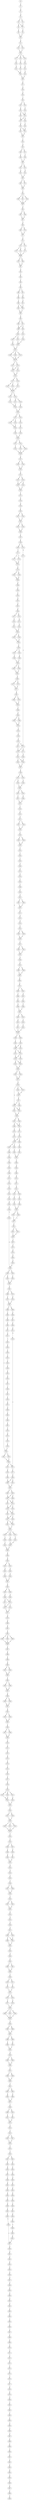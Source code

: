 strict digraph  {
	S0 -> S1 [ label = C ];
	S1 -> S2 [ label = A ];
	S2 -> S3 [ label = G ];
	S3 -> S4 [ label = C ];
	S3 -> S5 [ label = T ];
	S4 -> S6 [ label = A ];
	S4 -> S7 [ label = C ];
	S5 -> S7 [ label = C ];
	S6 -> S8 [ label = C ];
	S7 -> S9 [ label = A ];
	S8 -> S10 [ label = T ];
	S9 -> S10 [ label = T ];
	S10 -> S11 [ label = G ];
	S11 -> S12 [ label = C ];
	S11 -> S13 [ label = T ];
	S12 -> S14 [ label = T ];
	S13 -> S14 [ label = T ];
	S14 -> S15 [ label = C ];
	S14 -> S16 [ label = G ];
	S14 -> S17 [ label = T ];
	S15 -> S18 [ label = T ];
	S16 -> S19 [ label = A ];
	S17 -> S20 [ label = C ];
	S18 -> S21 [ label = C ];
	S19 -> S22 [ label = G ];
	S20 -> S23 [ label = A ];
	S21 -> S24 [ label = C ];
	S22 -> S25 [ label = A ];
	S23 -> S24 [ label = C ];
	S24 -> S26 [ label = A ];
	S25 -> S26 [ label = A ];
	S26 -> S27 [ label = A ];
	S27 -> S28 [ label = A ];
	S28 -> S29 [ label = G ];
	S29 -> S30 [ label = C ];
	S30 -> S31 [ label = C ];
	S30 -> S32 [ label = T ];
	S31 -> S33 [ label = A ];
	S32 -> S34 [ label = C ];
	S33 -> S35 [ label = A ];
	S33 -> S36 [ label = G ];
	S34 -> S35 [ label = A ];
	S35 -> S37 [ label = G ];
	S35 -> S38 [ label = A ];
	S36 -> S37 [ label = G ];
	S37 -> S39 [ label = A ];
	S38 -> S40 [ label = C ];
	S39 -> S41 [ label = A ];
	S39 -> S42 [ label = G ];
	S40 -> S41 [ label = A ];
	S41 -> S43 [ label = G ];
	S42 -> S43 [ label = G ];
	S43 -> S44 [ label = T ];
	S44 -> S45 [ label = A ];
	S45 -> S46 [ label = C ];
	S45 -> S47 [ label = T ];
	S46 -> S48 [ label = C ];
	S47 -> S49 [ label = T ];
	S48 -> S50 [ label = T ];
	S49 -> S50 [ label = T ];
	S50 -> S51 [ label = C ];
	S50 -> S52 [ label = G ];
	S51 -> S53 [ label = A ];
	S52 -> S54 [ label = G ];
	S53 -> S55 [ label = T ];
	S54 -> S55 [ label = T ];
	S55 -> S56 [ label = T ];
	S55 -> S57 [ label = G ];
	S56 -> S58 [ label = G ];
	S57 -> S58 [ label = G ];
	S58 -> S59 [ label = C ];
	S59 -> S60 [ label = T ];
	S59 -> S61 [ label = C ];
	S59 -> S62 [ label = A ];
	S60 -> S63 [ label = C ];
	S61 -> S63 [ label = C ];
	S62 -> S63 [ label = C ];
	S63 -> S64 [ label = G ];
	S64 -> S65 [ label = T ];
	S64 -> S66 [ label = A ];
	S65 -> S67 [ label = G ];
	S66 -> S67 [ label = G ];
	S67 -> S68 [ label = G ];
	S68 -> S69 [ label = C ];
	S68 -> S70 [ label = G ];
	S69 -> S71 [ label = A ];
	S70 -> S71 [ label = A ];
	S71 -> S72 [ label = A ];
	S72 -> S73 [ label = G ];
	S72 -> S74 [ label = A ];
	S73 -> S75 [ label = T ];
	S73 -> S76 [ label = G ];
	S74 -> S77 [ label = C ];
	S75 -> S78 [ label = T ];
	S76 -> S78 [ label = T ];
	S77 -> S78 [ label = T ];
	S78 -> S79 [ label = G ];
	S78 -> S80 [ label = A ];
	S79 -> S81 [ label = G ];
	S80 -> S81 [ label = G ];
	S81 -> S82 [ label = A ];
	S82 -> S83 [ label = C ];
	S83 -> S84 [ label = T ];
	S84 -> S85 [ label = G ];
	S85 -> S86 [ label = G ];
	S85 -> S87 [ label = C ];
	S86 -> S88 [ label = G ];
	S87 -> S89 [ label = A ];
	S88 -> S90 [ label = C ];
	S89 -> S91 [ label = G ];
	S90 -> S92 [ label = T ];
	S90 -> S93 [ label = C ];
	S91 -> S92 [ label = T ];
	S92 -> S94 [ label = G ];
	S93 -> S94 [ label = G ];
	S94 -> S95 [ label = A ];
	S95 -> S96 [ label = G ];
	S95 -> S97 [ label = C ];
	S96 -> S98 [ label = G ];
	S97 -> S98 [ label = G ];
	S97 -> S99 [ label = T ];
	S98 -> S100 [ label = G ];
	S99 -> S101 [ label = C ];
	S100 -> S102 [ label = C ];
	S100 -> S103 [ label = A ];
	S101 -> S104 [ label = T ];
	S102 -> S105 [ label = C ];
	S103 -> S106 [ label = G ];
	S104 -> S105 [ label = C ];
	S105 -> S107 [ label = C ];
	S106 -> S107 [ label = C ];
	S107 -> S108 [ label = T ];
	S107 -> S109 [ label = G ];
	S107 -> S110 [ label = C ];
	S108 -> S111 [ label = G ];
	S109 -> S111 [ label = G ];
	S110 -> S111 [ label = G ];
	S111 -> S112 [ label = C ];
	S111 -> S113 [ label = T ];
	S112 -> S114 [ label = A ];
	S113 -> S114 [ label = A ];
	S113 -> S115 [ label = G ];
	S114 -> S116 [ label = G ];
	S115 -> S116 [ label = G ];
	S116 -> S117 [ label = C ];
	S116 -> S118 [ label = G ];
	S117 -> S119 [ label = A ];
	S117 -> S120 [ label = T ];
	S118 -> S121 [ label = C ];
	S119 -> S122 [ label = G ];
	S120 -> S122 [ label = G ];
	S121 -> S122 [ label = G ];
	S122 -> S123 [ label = G ];
	S122 -> S124 [ label = T ];
	S123 -> S125 [ label = A ];
	S124 -> S126 [ label = T ];
	S124 -> S127 [ label = G ];
	S125 -> S128 [ label = C ];
	S126 -> S129 [ label = G ];
	S127 -> S128 [ label = C ];
	S128 -> S130 [ label = C ];
	S129 -> S130 [ label = C ];
	S130 -> S131 [ label = T ];
	S130 -> S132 [ label = A ];
	S131 -> S133 [ label = G ];
	S131 -> S134 [ label = C ];
	S132 -> S135 [ label = A ];
	S133 -> S136 [ label = C ];
	S134 -> S136 [ label = C ];
	S135 -> S137 [ label = A ];
	S136 -> S138 [ label = T ];
	S137 -> S139 [ label = C ];
	S138 -> S140 [ label = C ];
	S139 -> S140 [ label = C ];
	S140 -> S141 [ label = C ];
	S140 -> S142 [ label = T ];
	S141 -> S143 [ label = T ];
	S142 -> S144 [ label = A ];
	S142 -> S145 [ label = G ];
	S143 -> S146 [ label = C ];
	S144 -> S146 [ label = C ];
	S145 -> S146 [ label = C ];
	S146 -> S147 [ label = G ];
	S147 -> S148 [ label = C ];
	S147 -> S149 [ label = G ];
	S148 -> S150 [ label = C ];
	S149 -> S150 [ label = C ];
	S150 -> S151 [ label = G ];
	S151 -> S152 [ label = C ];
	S151 -> S153 [ label = G ];
	S152 -> S154 [ label = T ];
	S153 -> S155 [ label = G ];
	S153 -> S154 [ label = T ];
	S154 -> S156 [ label = C ];
	S155 -> S156 [ label = C ];
	S156 -> S157 [ label = T ];
	S157 -> S158 [ label = G ];
	S158 -> S159 [ label = A ];
	S159 -> S160 [ label = T ];
	S160 -> S161 [ label = T ];
	S160 -> S162 [ label = A ];
	S161 -> S163 [ label = C ];
	S162 -> S163 [ label = C ];
	S163 -> S164 [ label = T ];
	S163 -> S165 [ label = A ];
	S164 -> S166 [ label = C ];
	S165 -> S166 [ label = C ];
	S166 -> S167 [ label = T ];
	S167 -> S168 [ label = A ];
	S168 -> S169 [ label = G ];
	S168 -> S170 [ label = G ];
	S169 -> S171 [ label = T ];
	S170 -> S172 [ label = G ];
	S171 -> S173 [ label = G ];
	S171 -> S174 [ label = T ];
	S172 -> S175 [ label = T ];
	S173 -> S176 [ label = A ];
	S174 -> S176 [ label = A ];
	S175 -> S177 [ label = A ];
	S175 -> S178 [ label = C ];
	S176 -> S179 [ label = A ];
	S177 -> S180 [ label = A ];
	S178 -> S181 [ label = G ];
	S179 -> S182 [ label = G ];
	S179 -> S183 [ label = A ];
	S180 -> S184 [ label = A ];
	S181 -> S184 [ label = A ];
	S181 -> S185 [ label = C ];
	S182 -> S186 [ label = A ];
	S183 -> S186 [ label = A ];
	S184 -> S187 [ label = C ];
	S185 -> S187 [ label = C ];
	S186 -> S188 [ label = G ];
	S187 -> S189 [ label = A ];
	S188 -> S190 [ label = C ];
	S189 -> S191 [ label = T ];
	S189 -> S192 [ label = C ];
	S190 -> S193 [ label = C ];
	S191 -> S194 [ label = G ];
	S191 -> S195 [ label = C ];
	S192 -> S196 [ label = A ];
	S193 -> S197 [ label = G ];
	S194 -> S198 [ label = C ];
	S195 -> S199 [ label = C ];
	S195 -> S200 [ label = A ];
	S196 -> S198 [ label = C ];
	S197 -> S201 [ label = G ];
	S198 -> S202 [ label = A ];
	S198 -> S203 [ label = C ];
	S199 -> S204 [ label = T ];
	S200 -> S205 [ label = C ];
	S201 -> S206 [ label = A ];
	S202 -> S207 [ label = C ];
	S203 -> S208 [ label = A ];
	S204 -> S209 [ label = G ];
	S205 -> S210 [ label = A ];
	S205 -> S209 [ label = G ];
	S206 -> S211 [ label = G ];
	S206 -> S212 [ label = A ];
	S207 -> S213 [ label = A ];
	S208 -> S213 [ label = A ];
	S209 -> S214 [ label = G ];
	S209 -> S215 [ label = T ];
	S210 -> S215 [ label = T ];
	S211 -> S216 [ label = G ];
	S212 -> S217 [ label = A ];
	S213 -> S218 [ label = C ];
	S214 -> S219 [ label = G ];
	S215 -> S219 [ label = G ];
	S215 -> S220 [ label = C ];
	S216 -> S221 [ label = C ];
	S217 -> S222 [ label = A ];
	S218 -> S223 [ label = A ];
	S219 -> S224 [ label = A ];
	S219 -> S225 [ label = C ];
	S220 -> S225 [ label = C ];
	S221 -> S226 [ label = C ];
	S222 -> S226 [ label = C ];
	S223 -> S227 [ label = G ];
	S224 -> S228 [ label = G ];
	S225 -> S228 [ label = G ];
	S226 -> S229 [ label = A ];
	S226 -> S230 [ label = C ];
	S227 -> S231 [ label = T ];
	S227 -> S232 [ label = C ];
	S228 -> S233 [ label = A ];
	S228 -> S234 [ label = G ];
	S229 -> S235 [ label = T ];
	S230 -> S235 [ label = T ];
	S231 -> S236 [ label = C ];
	S232 -> S236 [ label = C ];
	S233 -> S237 [ label = G ];
	S234 -> S237 [ label = G ];
	S235 -> S238 [ label = C ];
	S236 -> S239 [ label = C ];
	S237 -> S240 [ label = A ];
	S238 -> S241 [ label = C ];
	S238 -> S242 [ label = T ];
	S239 -> S243 [ label = A ];
	S239 -> S244 [ label = G ];
	S240 -> S245 [ label = C ];
	S240 -> S246 [ label = C ];
	S240 -> S247 [ label = T ];
	S241 -> S248 [ label = T ];
	S242 -> S249 [ label = A ];
	S243 -> S250 [ label = A ];
	S244 -> S250 [ label = A ];
	S245 -> S251 [ label = A ];
	S245 -> S252 [ label = G ];
	S246 -> S253 [ label = G ];
	S247 -> S253 [ label = G ];
	S248 -> S254 [ label = T ];
	S249 -> S254 [ label = T ];
	S250 -> S255 [ label = C ];
	S251 -> S256 [ label = G ];
	S252 -> S256 [ label = G ];
	S253 -> S257 [ label = G ];
	S254 -> S258 [ label = G ];
	S254 -> S259 [ label = T ];
	S255 -> S260 [ label = C ];
	S256 -> S261 [ label = C ];
	S256 -> S262 [ label = A ];
	S257 -> S263 [ label = A ];
	S257 -> S245 [ label = C ];
	S258 -> S264 [ label = G ];
	S259 -> S264 [ label = G ];
	S260 -> S265 [ label = C ];
	S261 -> S266 [ label = A ];
	S261 -> S267 [ label = C ];
	S262 -> S267 [ label = C ];
	S263 -> S251 [ label = A ];
	S264 -> S268 [ label = G ];
	S265 -> S269 [ label = G ];
	S266 -> S270 [ label = C ];
	S267 -> S271 [ label = A ];
	S268 -> S272 [ label = G ];
	S268 -> S273 [ label = T ];
	S269 -> S274 [ label = G ];
	S270 -> S275 [ label = A ];
	S271 -> S276 [ label = G ];
	S272 -> S277 [ label = G ];
	S273 -> S277 [ label = G ];
	S274 -> S278 [ label = G ];
	S275 -> S279 [ label = G ];
	S276 -> S280 [ label = T ];
	S276 -> S279 [ label = G ];
	S277 -> S281 [ label = A ];
	S278 -> S282 [ label = C ];
	S279 -> S283 [ label = G ];
	S279 -> S284 [ label = T ];
	S280 -> S285 [ label = C ];
	S281 -> S286 [ label = G ];
	S281 -> S287 [ label = C ];
	S282 -> S288 [ label = C ];
	S283 -> S289 [ label = A ];
	S284 -> S290 [ label = C ];
	S285 -> S291 [ label = G ];
	S286 -> S292 [ label = T ];
	S287 -> S292 [ label = T ];
	S288 -> S293 [ label = C ];
	S289 -> S294 [ label = C ];
	S290 -> S295 [ label = C ];
	S291 -> S295 [ label = C ];
	S292 -> S296 [ label = T ];
	S293 -> S297 [ label = G ];
	S294 -> S298 [ label = T ];
	S295 -> S299 [ label = T ];
	S296 -> S300 [ label = G ];
	S297 -> S301 [ label = G ];
	S297 -> S302 [ label = T ];
	S298 -> S303 [ label = T ];
	S299 -> S304 [ label = G ];
	S300 -> S305 [ label = C ];
	S300 -> S306 [ label = A ];
	S301 -> S307 [ label = C ];
	S302 -> S307 [ label = C ];
	S303 -> S308 [ label = G ];
	S304 -> S309 [ label = C ];
	S305 -> S310 [ label = T ];
	S306 -> S310 [ label = T ];
	S307 -> S311 [ label = A ];
	S308 -> S312 [ label = G ];
	S309 -> S313 [ label = A ];
	S310 -> S314 [ label = C ];
	S311 -> S315 [ label = G ];
	S312 -> S316 [ label = C ];
	S313 -> S317 [ label = C ];
	S314 -> S318 [ label = C ];
	S315 -> S319 [ label = G ];
	S316 -> S320 [ label = C ];
	S317 -> S321 [ label = A ];
	S318 -> S322 [ label = T ];
	S319 -> S323 [ label = C ];
	S320 -> S324 [ label = T ];
	S321 -> S325 [ label = A ];
	S321 -> S326 [ label = G ];
	S322 -> S327 [ label = G ];
	S322 -> S175 [ label = T ];
	S323 -> S328 [ label = G ];
	S323 -> S329 [ label = A ];
	S324 -> S330 [ label = A ];
	S325 -> S331 [ label = C ];
	S326 -> S332 [ label = T ];
	S327 -> S178 [ label = C ];
	S328 -> S333 [ label = G ];
	S329 -> S333 [ label = G ];
	S330 -> S334 [ label = G ];
	S331 -> S335 [ label = A ];
	S332 -> S336 [ label = G ];
	S333 -> S337 [ label = C ];
	S334 -> S338 [ label = G ];
	S335 -> S339 [ label = C ];
	S336 -> S339 [ label = C ];
	S337 -> S340 [ label = A ];
	S337 -> S341 [ label = C ];
	S338 -> S342 [ label = T ];
	S339 -> S343 [ label = T ];
	S339 -> S344 [ label = C ];
	S340 -> S345 [ label = C ];
	S341 -> S345 [ label = C ];
	S342 -> S346 [ label = G ];
	S343 -> S347 [ label = C ];
	S344 -> S347 [ label = C ];
	S345 -> S348 [ label = A ];
	S346 -> S349 [ label = G ];
	S346 -> S350 [ label = C ];
	S347 -> S351 [ label = T ];
	S348 -> S352 [ label = G ];
	S349 -> S353 [ label = G ];
	S349 -> S354 [ label = T ];
	S350 -> S355 [ label = C ];
	S351 -> S356 [ label = G ];
	S351 -> S357 [ label = T ];
	S352 -> S358 [ label = T ];
	S352 -> S359 [ label = A ];
	S353 -> S360 [ label = G ];
	S354 -> S361 [ label = C ];
	S354 -> S362 [ label = T ];
	S355 -> S360 [ label = G ];
	S356 -> S363 [ label = T ];
	S357 -> S363 [ label = T ];
	S358 -> S364 [ label = T ];
	S359 -> S364 [ label = T ];
	S360 -> S365 [ label = G ];
	S361 -> S366 [ label = C ];
	S362 -> S366 [ label = C ];
	S363 -> S367 [ label = T ];
	S364 -> S368 [ label = G ];
	S365 -> S369 [ label = C ];
	S365 -> S370 [ label = T ];
	S366 -> S371 [ label = C ];
	S366 -> S372 [ label = G ];
	S367 -> S373 [ label = C ];
	S368 -> S374 [ label = G ];
	S369 -> S375 [ label = T ];
	S370 -> S376 [ label = G ];
	S371 -> S377 [ label = C ];
	S372 -> S378 [ label = A ];
	S373 -> S379 [ label = A ];
	S374 -> S380 [ label = T ];
	S374 -> S381 [ label = C ];
	S375 -> S382 [ label = C ];
	S376 -> S382 [ label = C ];
	S377 -> S383 [ label = G ];
	S378 -> S384 [ label = C ];
	S379 -> S385 [ label = G ];
	S380 -> S386 [ label = T ];
	S381 -> S387 [ label = A ];
	S382 -> S388 [ label = C ];
	S382 -> S389 [ label = G ];
	S383 -> S390 [ label = G ];
	S383 -> S391 [ label = A ];
	S384 -> S390 [ label = G ];
	S385 -> S392 [ label = G ];
	S386 -> S393 [ label = C ];
	S387 -> S394 [ label = T ];
	S388 -> S395 [ label = C ];
	S389 -> S396 [ label = G ];
	S390 -> S397 [ label = G ];
	S391 -> S397 [ label = G ];
	S392 -> S346 [ label = G ];
	S393 -> S398 [ label = A ];
	S394 -> S399 [ label = T ];
	S395 -> S400 [ label = C ];
	S396 -> S401 [ label = G ];
	S397 -> S402 [ label = G ];
	S397 -> S403 [ label = C ];
	S398 -> S404 [ label = T ];
	S399 -> S404 [ label = T ];
	S400 -> S405 [ label = T ];
	S401 -> S406 [ label = G ];
	S402 -> S407 [ label = C ];
	S403 -> S407 [ label = C ];
	S403 -> S408 [ label = G ];
	S404 -> S409 [ label = C ];
	S404 -> S410 [ label = G ];
	S405 -> S411 [ label = G ];
	S406 -> S412 [ label = A ];
	S407 -> S413 [ label = G ];
	S407 -> S414 [ label = A ];
	S408 -> S414 [ label = A ];
	S409 -> S415 [ label = A ];
	S410 -> S416 [ label = C ];
	S411 -> S417 [ label = G ];
	S412 -> S418 [ label = G ];
	S413 -> S419 [ label = G ];
	S414 -> S420 [ label = C ];
	S414 -> S419 [ label = G ];
	S415 -> S421 [ label = G ];
	S416 -> S422 [ label = C ];
	S417 -> S423 [ label = G ];
	S418 -> S371 [ label = C ];
	S419 -> S424 [ label = G ];
	S419 -> S425 [ label = C ];
	S420 -> S425 [ label = C ];
	S421 -> S195 [ label = C ];
	S422 -> S195 [ label = C ];
	S423 -> S426 [ label = G ];
	S424 -> S427 [ label = G ];
	S425 -> S427 [ label = G ];
	S425 -> S428 [ label = T ];
	S426 -> S429 [ label = C ];
	S427 -> S430 [ label = C ];
	S427 -> S431 [ label = G ];
	S428 -> S430 [ label = C ];
	S429 -> S432 [ label = T ];
	S430 -> S433 [ label = C ];
	S431 -> S433 [ label = C ];
	S432 -> S434 [ label = T ];
	S433 -> S435 [ label = A ];
	S433 -> S436 [ label = C ];
	S433 -> S437 [ label = G ];
	S434 -> S438 [ label = C ];
	S435 -> S439 [ label = C ];
	S436 -> S440 [ label = A ];
	S437 -> S441 [ label = T ];
	S438 -> S442 [ label = C ];
	S439 -> S443 [ label = T ];
	S440 -> S444 [ label = G ];
	S441 -> S444 [ label = G ];
	S442 -> S445 [ label = A ];
	S443 -> S446 [ label = G ];
	S444 -> S446 [ label = G ];
	S445 -> S447 [ label = C ];
	S446 -> S448 [ label = A ];
	S447 -> S449 [ label = T ];
	S448 -> S450 [ label = G ];
	S449 -> S451 [ label = C ];
	S450 -> S452 [ label = C ];
	S450 -> S453 [ label = A ];
	S451 -> S454 [ label = C ];
	S452 -> S455 [ label = G ];
	S453 -> S456 [ label = A ];
	S454 -> S457 [ label = A ];
	S455 -> S458 [ label = C ];
	S456 -> S459 [ label = A ];
	S457 -> S460 [ label = G ];
	S458 -> S461 [ label = C ];
	S459 -> S461 [ label = C ];
	S460 -> S462 [ label = T ];
	S461 -> S463 [ label = A ];
	S462 -> S464 [ label = T ];
	S463 -> S465 [ label = A ];
	S463 -> S466 [ label = G ];
	S464 -> S467 [ label = C ];
	S465 -> S468 [ label = G ];
	S466 -> S469 [ label = A ];
	S467 -> S470 [ label = T ];
	S468 -> S471 [ label = G ];
	S468 -> S472 [ label = C ];
	S469 -> S472 [ label = C ];
	S470 -> S473 [ label = A ];
	S471 -> S474 [ label = T ];
	S472 -> S475 [ label = C ];
	S472 -> S474 [ label = T ];
	S473 -> S476 [ label = C ];
	S474 -> S477 [ label = G ];
	S475 -> S477 [ label = G ];
	S476 -> S478 [ label = C ];
	S477 -> S479 [ label = A ];
	S478 -> S354 [ label = T ];
	S479 -> S480 [ label = G ];
	S480 -> S481 [ label = G ];
	S481 -> S482 [ label = C ];
	S482 -> S483 [ label = T ];
	S482 -> S484 [ label = G ];
	S482 -> S485 [ label = C ];
	S483 -> S486 [ label = C ];
	S484 -> S486 [ label = C ];
	S485 -> S486 [ label = C ];
	S486 -> S487 [ label = T ];
	S487 -> S488 [ label = G ];
	S488 -> S489 [ label = C ];
	S489 -> S490 [ label = G ];
	S490 -> S491 [ label = A ];
	S490 -> S492 [ label = G ];
	S491 -> S493 [ label = G ];
	S492 -> S493 [ label = G ];
	S493 -> S494 [ label = T ];
	S494 -> S495 [ label = C ];
	S494 -> S496 [ label = G ];
	S495 -> S497 [ label = A ];
	S496 -> S497 [ label = A ];
	S497 -> S498 [ label = A ];
	S498 -> S499 [ label = G ];
	S498 -> S500 [ label = A ];
	S499 -> S501 [ label = A ];
	S500 -> S501 [ label = A ];
	S501 -> S502 [ label = A ];
	S502 -> S503 [ label = T ];
	S502 -> S504 [ label = C ];
	S503 -> S505 [ label = G ];
	S504 -> S505 [ label = G ];
	S505 -> S506 [ label = C ];
	S506 -> S507 [ label = T ];
	S506 -> S508 [ label = C ];
	S507 -> S509 [ label = G ];
	S508 -> S509 [ label = G ];
	S509 -> S510 [ label = T ];
	S510 -> S511 [ label = C ];
	S511 -> S512 [ label = T ];
	S512 -> S513 [ label = A ];
	S513 -> S514 [ label = C ];
	S514 -> S515 [ label = T ];
	S515 -> S516 [ label = G ];
	S516 -> S517 [ label = T ];
	S517 -> S518 [ label = G ];
	S518 -> S519 [ label = C ];
	S519 -> S520 [ label = A ];
	S519 -> S521 [ label = C ];
	S519 -> S522 [ label = G ];
	S520 -> S523 [ label = G ];
	S521 -> S524 [ label = A ];
	S522 -> S523 [ label = G ];
	S523 -> S525 [ label = T ];
	S524 -> S525 [ label = T ];
	S525 -> S526 [ label = C ];
	S526 -> S527 [ label = A ];
	S526 -> S528 [ label = G ];
	S527 -> S529 [ label = T ];
	S528 -> S529 [ label = T ];
	S529 -> S530 [ label = T ];
	S529 -> S531 [ label = C ];
	S529 -> S532 [ label = G ];
	S530 -> S533 [ label = T ];
	S531 -> S533 [ label = T ];
	S532 -> S533 [ label = T ];
	S533 -> S534 [ label = T ];
	S534 -> S535 [ label = C ];
	S535 -> S536 [ label = C ];
	S535 -> S537 [ label = T ];
	S536 -> S538 [ label = C ];
	S537 -> S539 [ label = G ];
	S538 -> S540 [ label = G ];
	S539 -> S541 [ label = C ];
	S540 -> S542 [ label = G ];
	S541 -> S542 [ label = G ];
	S542 -> S543 [ label = A ];
	S543 -> S544 [ label = G ];
	S544 -> S545 [ label = T ];
	S545 -> S546 [ label = T ];
	S546 -> S547 [ label = T ];
	S546 -> S548 [ label = C ];
	S547 -> S549 [ label = C ];
	S548 -> S549 [ label = C ];
	S549 -> S550 [ label = T ];
	S550 -> S551 [ label = C ];
	S550 -> S552 [ label = G ];
	S551 -> S553 [ label = A ];
	S552 -> S553 [ label = A ];
	S553 -> S554 [ label = A ];
	S554 -> S555 [ label = G ];
	S555 -> S556 [ label = G ];
	S556 -> S557 [ label = A ];
	S557 -> S558 [ label = G ];
	S557 -> S559 [ label = A ];
	S558 -> S560 [ label = T ];
	S558 -> S561 [ label = C ];
	S559 -> S561 [ label = C ];
	S560 -> S562 [ label = T ];
	S561 -> S562 [ label = T ];
	S562 -> S563 [ label = G ];
	S563 -> S564 [ label = G ];
	S564 -> S565 [ label = C ];
	S565 -> S566 [ label = T ];
	S565 -> S567 [ label = C ];
	S566 -> S568 [ label = G ];
	S567 -> S568 [ label = G ];
	S568 -> S569 [ label = C ];
	S569 -> S570 [ label = C ];
	S569 -> S571 [ label = G ];
	S570 -> S572 [ label = A ];
	S571 -> S573 [ label = C ];
	S572 -> S574 [ label = T ];
	S573 -> S574 [ label = T ];
	S574 -> S575 [ label = C ];
	S574 -> S576 [ label = G ];
	S575 -> S577 [ label = T ];
	S576 -> S578 [ label = G ];
	S577 -> S579 [ label = C ];
	S578 -> S579 [ label = C ];
	S579 -> S580 [ label = C ];
	S579 -> S581 [ label = T ];
	S579 -> S582 [ label = G ];
	S580 -> S583 [ label = C ];
	S581 -> S583 [ label = C ];
	S582 -> S583 [ label = C ];
	S583 -> S584 [ label = A ];
	S584 -> S585 [ label = G ];
	S584 -> S586 [ label = A ];
	S585 -> S587 [ label = G ];
	S586 -> S587 [ label = G ];
	S587 -> S588 [ label = C ];
	S587 -> S589 [ label = A ];
	S588 -> S590 [ label = C ];
	S589 -> S591 [ label = G ];
	S590 -> S592 [ label = C ];
	S591 -> S592 [ label = C ];
	S592 -> S593 [ label = A ];
	S593 -> S594 [ label = T ];
	S593 -> S595 [ label = C ];
	S594 -> S596 [ label = G ];
	S595 -> S596 [ label = G ];
	S596 -> S597 [ label = C ];
	S597 -> S598 [ label = T ];
	S597 -> S599 [ label = A ];
	S598 -> S600 [ label = G ];
	S599 -> S600 [ label = G ];
	S600 -> S601 [ label = T ];
	S601 -> S602 [ label = C ];
	S601 -> S603 [ label = A ];
	S602 -> S604 [ label = A ];
	S603 -> S606 [ label = G ];
	S604 -> S607 [ label = C ];
	S606 -> S607 [ label = C ];
	S607 -> S608 [ label = C ];
	S608 -> S609 [ label = T ];
	S608 -> S610 [ label = A ];
	S609 -> S611 [ label = C ];
	S610 -> S612 [ label = T ];
	S611 -> S613 [ label = G ];
	S612 -> S613 [ label = G ];
	S613 -> S614 [ label = C ];
	S614 -> S615 [ label = C ];
	S615 -> S616 [ label = T ];
	S615 -> S617 [ label = C ];
	S616 -> S618 [ label = T ];
	S617 -> S618 [ label = T ];
	S618 -> S619 [ label = T ];
	S619 -> S620 [ label = C ];
	S620 -> S621 [ label = T ];
	S620 -> S622 [ label = C ];
	S621 -> S623 [ label = T ];
	S622 -> S624 [ label = C ];
	S623 -> S625 [ label = G ];
	S624 -> S626 [ label = C ];
	S625 -> S627 [ label = T ];
	S626 -> S628 [ label = C ];
	S627 -> S629 [ label = T ];
	S628 -> S630 [ label = G ];
	S629 -> S631 [ label = G ];
	S630 -> S632 [ label = C ];
	S631 -> S633 [ label = G ];
	S632 -> S634 [ label = A ];
	S633 -> S635 [ label = A ];
	S634 -> S636 [ label = G ];
	S635 -> S637 [ label = T ];
	S636 -> S638 [ label = T ];
	S637 -> S639 [ label = A ];
	S638 -> S640 [ label = C ];
	S639 -> S641 [ label = C ];
	S640 -> S642 [ label = A ];
	S641 -> S643 [ label = T ];
	S642 -> S644 [ label = A ];
	S643 -> S645 [ label = T ];
	S644 -> S646 [ label = G ];
	S645 -> S647 [ label = C ];
	S646 -> S648 [ label = G ];
	S647 -> S649 [ label = A ];
	S648 -> S650 [ label = C ];
	S649 -> S651 [ label = G ];
	S650 -> S652 [ label = A ];
	S651 -> S653 [ label = A ];
	S652 -> S647 [ label = C ];
	S653 -> S654 [ label = G ];
	S654 -> S655 [ label = G ];
	S655 -> S656 [ label = A ];
	S656 -> S657 [ label = G ];
	S657 -> S658 [ label = G ];
	S658 -> S659 [ label = G ];
	S659 -> S660 [ label = G ];
	S660 -> S661 [ label = A ];
	S661 -> S662 [ label = A ];
	S662 -> S663 [ label = T ];
	S663 -> S664 [ label = G ];
	S664 -> S665 [ label = T ];
	S665 -> S666 [ label = C ];
	S666 -> S667 [ label = C ];
	S667 -> S668 [ label = C ];
	S668 -> S669 [ label = T ];
	S669 -> S670 [ label = C ];
	S670 -> S671 [ label = C ];
	S671 -> S672 [ label = T ];
	S672 -> S673 [ label = G ];
	S673 -> S674 [ label = T ];
	S674 -> S675 [ label = C ];
	S675 -> S676 [ label = T ];
	S676 -> S677 [ label = C ];
	S677 -> S678 [ label = A ];
	S678 -> S679 [ label = G ];
	S679 -> S680 [ label = G ];
	S680 -> S681 [ label = C ];
	S681 -> S682 [ label = T ];
	S682 -> S683 [ label = T ];
	S683 -> S684 [ label = C ];
	S684 -> S685 [ label = G ];
	S685 -> S686 [ label = G ];
	S686 -> S687 [ label = G ];
	S687 -> S688 [ label = C ];
	S688 -> S689 [ label = C ];
	S689 -> S690 [ label = C ];
	S690 -> S691 [ label = C ];
	S691 -> S692 [ label = T ];
	S692 -> S693 [ label = C ];
	S693 -> S694 [ label = A ];
	S694 -> S695 [ label = A ];
	S695 -> S696 [ label = T ];
	S696 -> S697 [ label = C ];
	S697 -> S698 [ label = C ];
	S698 -> S699 [ label = T ];
}
